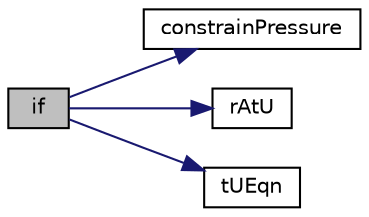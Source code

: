 digraph "if"
{
  bgcolor="transparent";
  edge [fontname="Helvetica",fontsize="10",labelfontname="Helvetica",labelfontsize="10"];
  node [fontname="Helvetica",fontsize="10",shape=record];
  rankdir="LR";
  Node1 [label="if",height=0.2,width=0.4,color="black", fillcolor="grey75", style="filled", fontcolor="black"];
  Node1 -> Node2 [color="midnightblue",fontsize="10",style="solid",fontname="Helvetica"];
  Node2 [label="constrainPressure",height=0.2,width=0.4,color="black",URL="$a03058.html#a99a17e3e05078559ff760b2a0b61b285"];
  Node1 -> Node3 [color="midnightblue",fontsize="10",style="solid",fontname="Helvetica"];
  Node3 [label="rAtU",height=0.2,width=0.4,color="black",URL="$a03077.html#afe01da774d03b179d1e22adc75a3c2fe"];
  Node1 -> Node4 [color="midnightblue",fontsize="10",style="solid",fontname="Helvetica"];
  Node4 [label="tUEqn",height=0.2,width=0.4,color="black",URL="$a03139.html#a22a7f38a81e139953f1aa5df6560ff81"];
}
